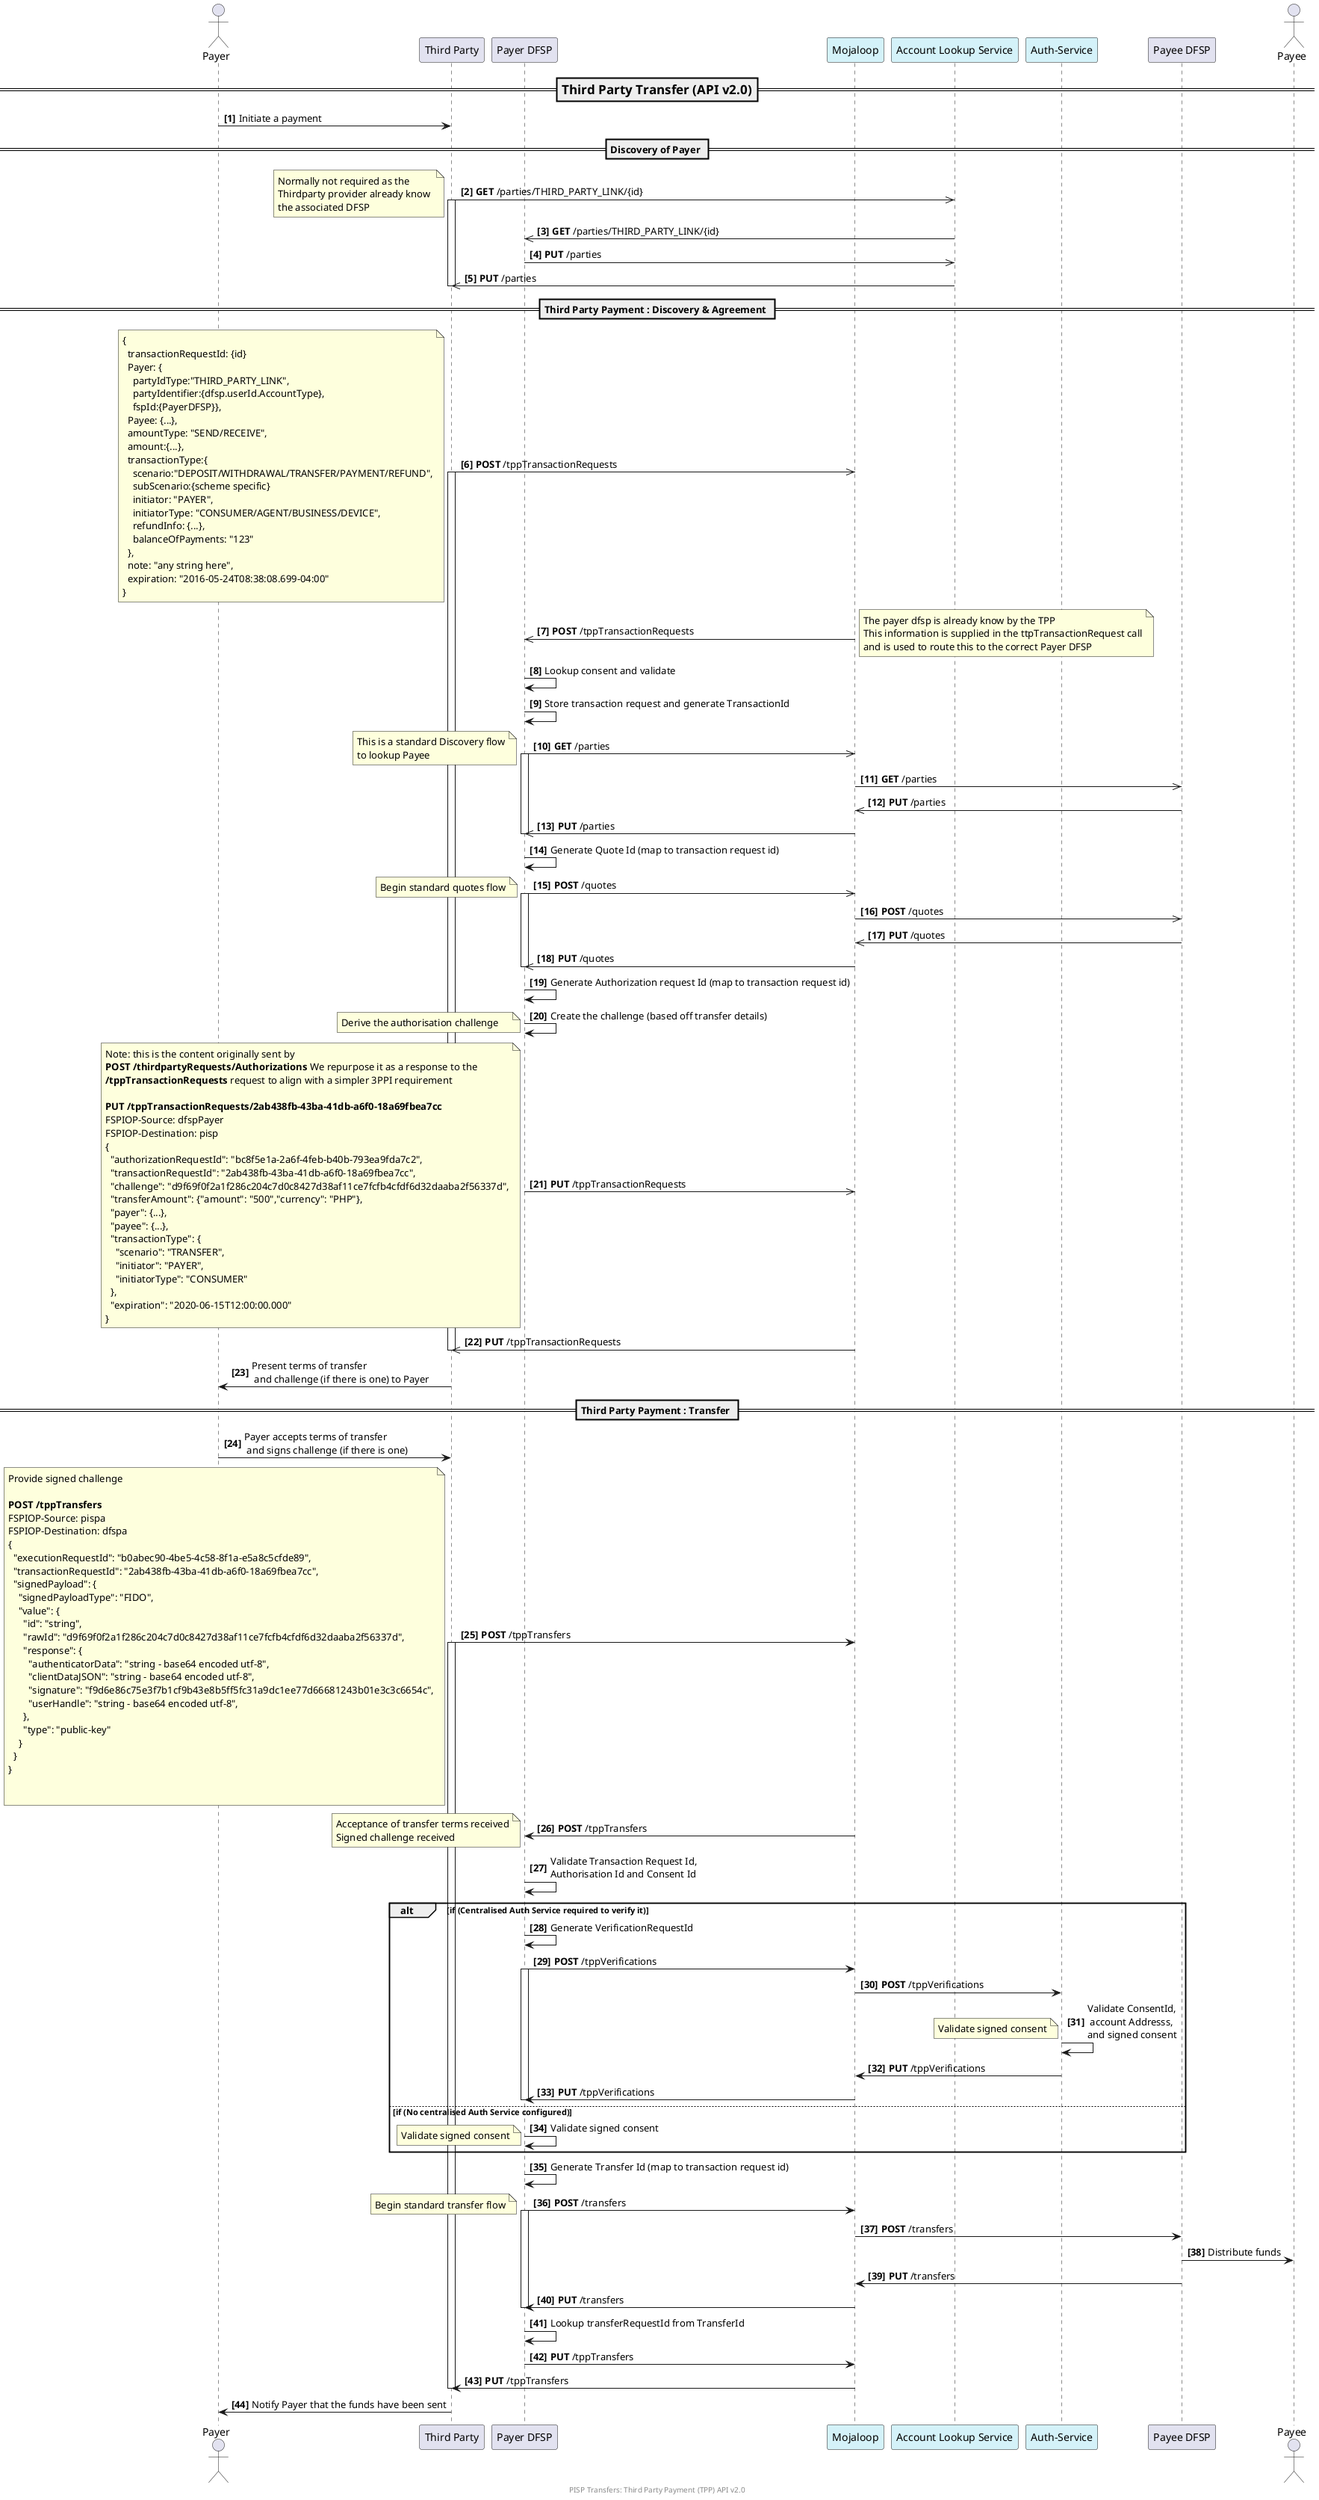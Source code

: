 @startuml
' Flows are based on the third pary API v2.0
footer PISP Transfers: Third Party Payment (TPP) API v2.0

actor "Payer" as Payer
participant "Third Party" as PISP
participant "Payer DFSP" as PayerDFSP
participant "Mojaloop" as Mojaloop  #d4f2f9
participant "Account Lookup Service" as ALS  #d4f2f9
participant "Auth-Service" as Auth  #d4f2f9
participant "Payee DFSP" as PayeeDFSP
actor "Payee" as Payee
autonumber 1 "<b>[0]"

=== Third Party Transfer (API v2.0) ==

Payer->PISP: Initiate a payment

== Discovery of Payer ==

PISP->>ALS: **GET** /parties/THIRD_PARTY_LINK/{id}
activate PISP
note left
  Normally not required as the 
  Thirdparty provider already know 
  the associated DFSP
end note
ALS->>PayerDFSP: **GET** /parties/THIRD_PARTY_LINK/{id}

PayerDFSP->>ALS: **PUT** /parties
ALS->>PISP: **PUT** /parties
deactivate PISP


== Third Party Payment : Discovery & Agreement ==
PISP->>Mojaloop: **POST** /tppTransactionRequests
activate PISP
note left
{
  transactionRequestId: {id}
  Payer: {
    partyIdType:"THIRD_PARTY_LINK",
    partyIdentifier:{dfsp.userId.AccountType},
    fspId:{PayerDFSP}},
  Payee: {...},
  amountType: "SEND/RECEIVE",
  amount:{...},
  transactionType:{
    scenario:"DEPOSIT/WITHDRAWAL/TRANSFER/PAYMENT/REFUND",
    subScenario:{scheme specific}
    initiator: "PAYER",
    initiatorType: "CONSUMER/AGENT/BUSINESS/DEVICE",
    refundInfo: {...},
    balanceOfPayments: "123"
  },
  note: "any string here",
  expiration: "2016-05-24T08:38:08.699-04:00"
}
end note
Mojaloop->>PayerDFSP: **POST** /tppTransactionRequests
note right
The payer dfsp is already know by the TPP
This information is supplied in the ttpTransactionRequest call
and is used to route this to the correct Payer DFSP
end note
PayerDFSP->PayerDFSP: Lookup consent and validate
PayerDFSP->PayerDFSP: Store transaction request and generate TransactionId
PayerDFSP->>Mojaloop: **GET** /parties
activate PayerDFSP
note left
  This is a standard Discovery flow
  to lookup Payee
end note
Mojaloop->>PayeeDFSP: **GET** /parties


PayeeDFSP->>Mojaloop: **PUT** /parties
Mojaloop->>PayerDFSP: **PUT** /parties
deactivate PayerDFSP

PayerDFSP->PayerDFSP: Generate Quote Id (map to transaction request id)
PayerDFSP->>Mojaloop: **POST** /quotes
activate PayerDFSP
note left
Begin standard quotes flow
end note
Mojaloop->>PayeeDFSP: **POST** /quotes
PayeeDFSP->>Mojaloop: **PUT** /quotes
Mojaloop->>PayerDFSP: **PUT** /quotes
deactivate PayerDFSP

PayerDFSP->PayerDFSP: Generate Authorization request Id (map to transaction request id)
  
  PayerDFSP->PayerDFSP: Create the challenge (based off transfer details)
  note left
  Derive the authorisation challenge    
  end note
PayerDFSP->>Mojaloop: **PUT** /tppTransactionRequests
note left
Note: this is the content originally sent by
**POST /thirdpartyRequests/Authorizations** We repurpose it as a response to the
**/tppTransactionRequests** request to align with a simpler 3PPI requirement

**PUT /tppTransactionRequests/2ab438fb-43ba-41db-a6f0-18a69fbea7cc**
FSPIOP-Source: dfspPayer
FSPIOP-Destination: pisp
{
  "authorizationRequestId": "bc8f5e1a-2a6f-4feb-b40b-793ea9fda7c2",
  "transactionRequestId": "2ab438fb-43ba-41db-a6f0-18a69fbea7cc",
  "challenge": "d9f69f0f2a1f286c204c7d0c8427d38af11ce7fcfb4cfdf6d32daaba2f56337d",
  "transferAmount": {"amount": "500","currency": "PHP"},
  "payer": {...},
  "payee": {...},
  "transactionType": {
    "scenario": "TRANSFER",
    "initiator": "PAYER",
    "initiatorType": "CONSUMER"
  },
  "expiration": "2020-06-15T12:00:00.000"
}
end note
Mojaloop->>PISP: **PUT** /tppTransactionRequests
deactivate PISP

PISP->Payer: Present terms of transfer\n and challenge (if there is one) to Payer

== Third Party Payment : Transfer ==

Payer->PISP: Payer accepts terms of transfer\n and signs challenge (if there is one)
PISP->Mojaloop: **POST** /tppTransfers
note left
Provide signed challenge 

**POST /tppTransfers**
FSPIOP-Source: pispa
FSPIOP-Destination: dfspa
{
  "executionRequestId": "b0abec90-4be5-4c58-8f1a-e5a8c5cfde89",
  "transactionRequestId": "2ab438fb-43ba-41db-a6f0-18a69fbea7cc",
  "signedPayload": {
    "signedPayloadType": "FIDO",
    "value": {
      "id": "string",
      "rawId": "d9f69f0f2a1f286c204c7d0c8427d38af11ce7fcfb4cfdf6d32daaba2f56337d",
      "response": {
        "authenticatorData": "string - base64 encoded utf-8",
        "clientDataJSON": "string - base64 encoded utf-8",
        "signature": "f9d6e86c75e3f7b1cf9b43e8b5ff5fc31a9dc1ee77d66681243b01e3c3c6654c",
        "userHandle": "string - base64 encoded utf-8",
      },
      "type": "public-key"
    }
  }
}


end note
activate PISP
Mojaloop->PayerDFSP: **POST** /tppTransfers
deactivate PayerDFSP
note left
 Acceptance of transfer terms received
 Signed challenge received
end note
PayerDFSP->PayerDFSP: Validate Transaction Request Id, \nAuthorisation Id and Consent Id

alt if (Centralised Auth Service required to verify it)
  PayerDFSP->PayerDFSP: Generate VerificationRequestId
  PayerDFSP->Mojaloop: **POST** /tppVerifications
  activate PayerDFSP
  Mojaloop->Auth: **POST** /tppVerifications
  Auth->Auth: Validate ConsentId,\n account Addresss, \nand signed consent
  note left
  Validate signed consent
  end note
  Auth->Mojaloop: **PUT** /tppVerifications
  Mojaloop->PayerDFSP: **PUT** /tppVerifications
  deactivate PayerDFSP
else if (No centralised Auth Service configured)

  PayerDFSP->PayerDFSP: Validate signed consent
  note left
  Validate signed consent
  end note

end 
PayerDFSP->PayerDFSP: Generate Transfer Id (map to transaction request id)
PayerDFSP->Mojaloop: **POST** /transfers
activate PayerDFSP
note left
 Begin standard transfer flow
end note
Mojaloop->PayeeDFSP: **POST** /transfers
PayeeDFSP->Payee: Distribute funds
PayeeDFSP->Mojaloop: **PUT** /transfers
Mojaloop->PayerDFSP: **PUT** /transfers
deactivate PayerDFSP
PayerDFSP->PayerDFSP: Lookup transferRequestId from TransferId
PayerDFSP->Mojaloop: **PUT** /tppTransfers
Mojaloop->PISP: **PUT** /tppTransfers
deactivate PISP
PISP->Payer: Notify Payer that the funds have been sent

@enduml
